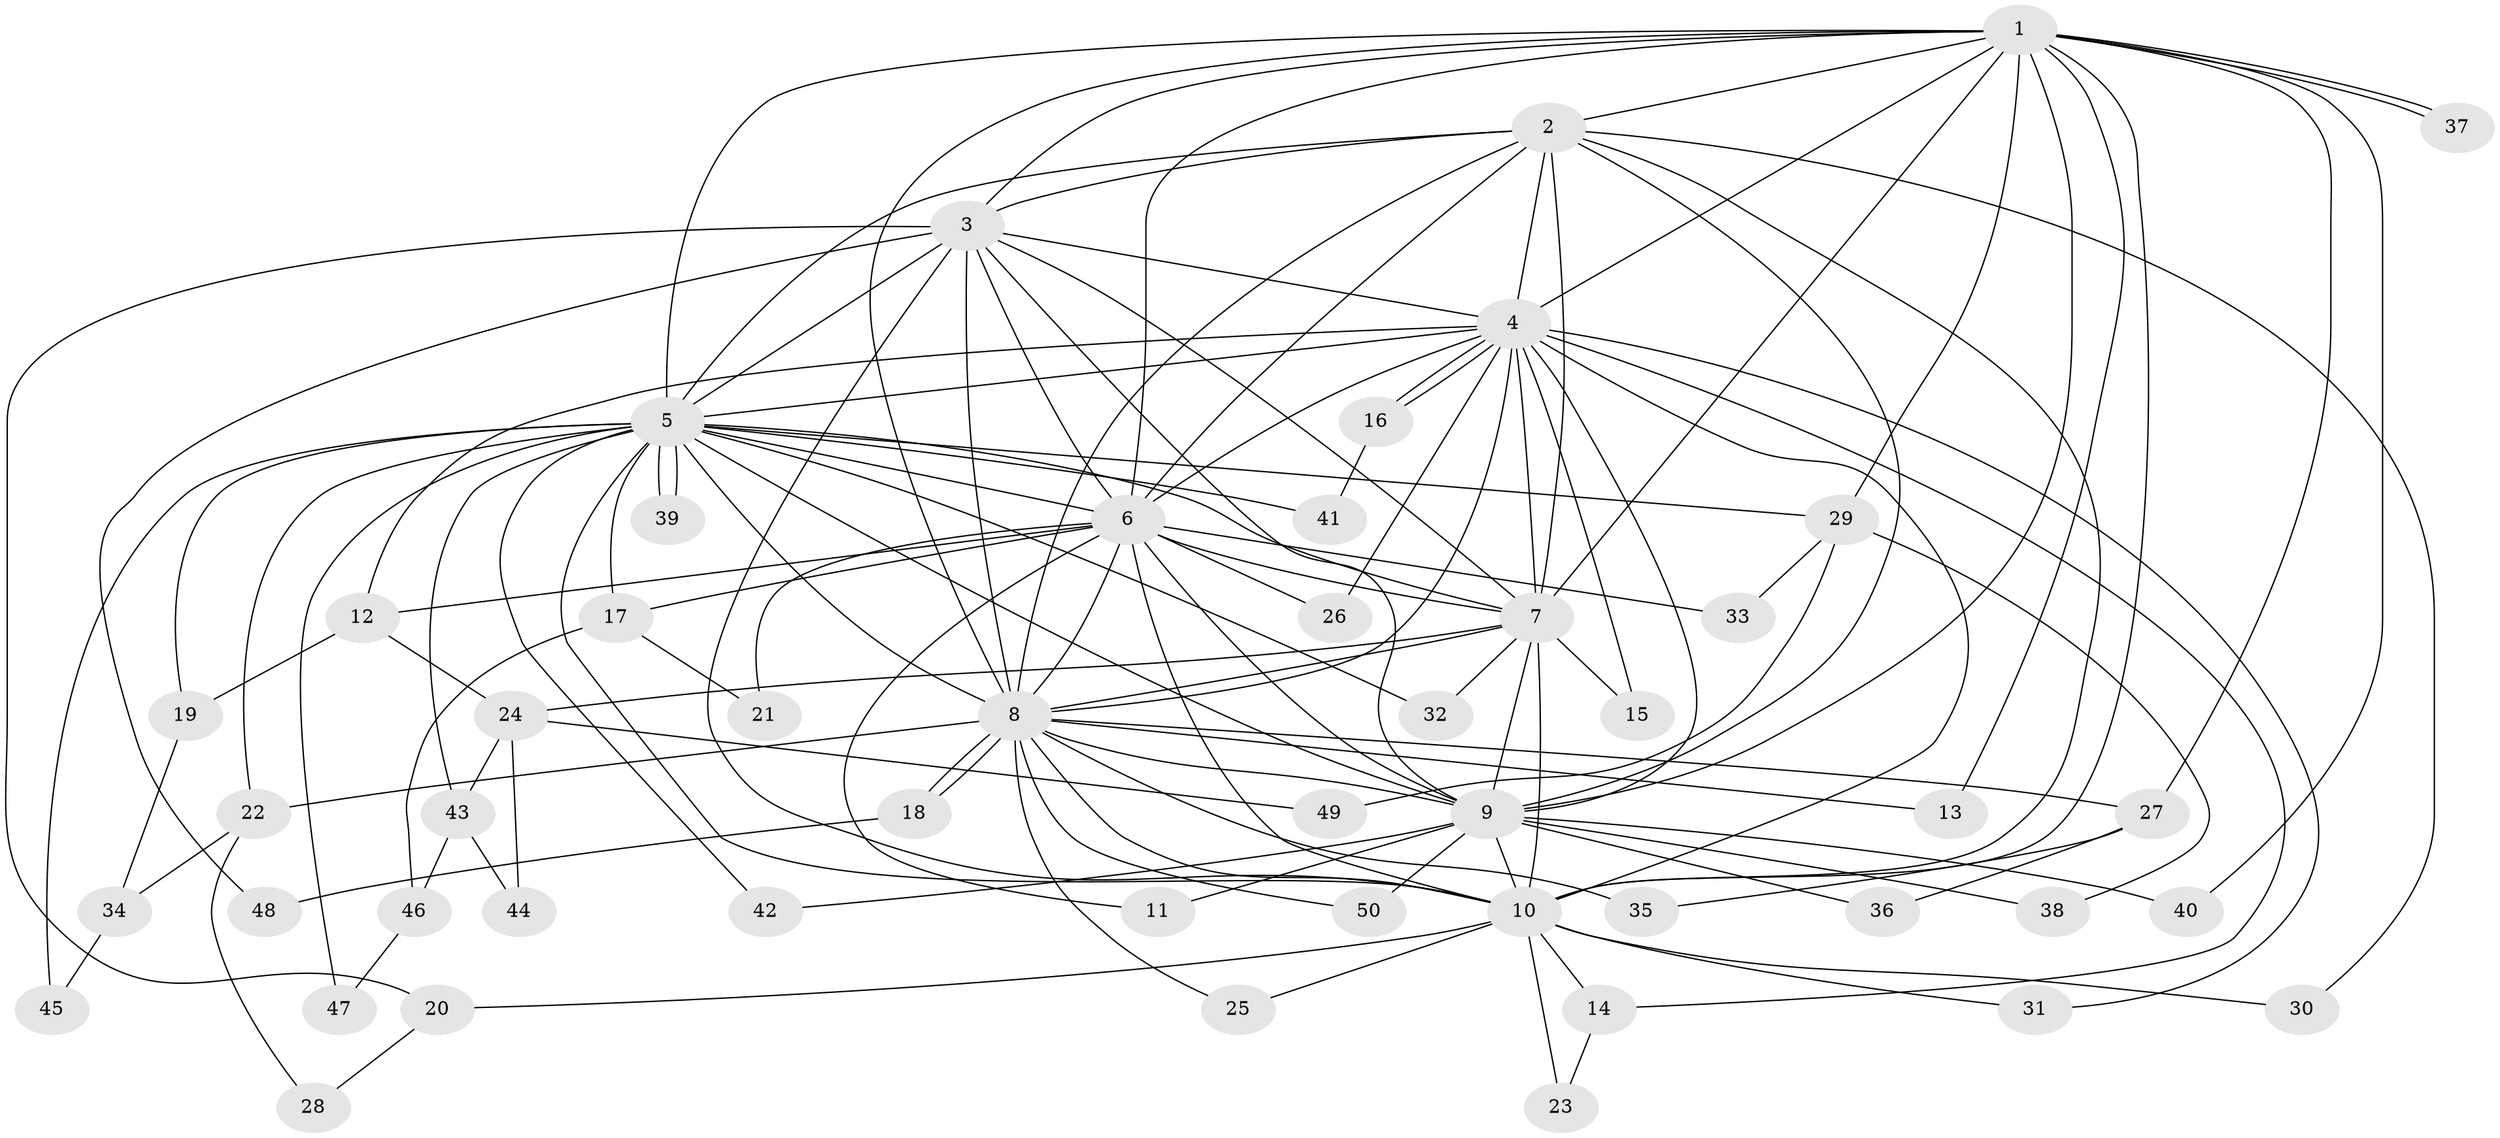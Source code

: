 // Generated by graph-tools (version 1.1) at 2025/01/03/09/25 03:01:20]
// undirected, 50 vertices, 125 edges
graph export_dot {
graph [start="1"]
  node [color=gray90,style=filled];
  1;
  2;
  3;
  4;
  5;
  6;
  7;
  8;
  9;
  10;
  11;
  12;
  13;
  14;
  15;
  16;
  17;
  18;
  19;
  20;
  21;
  22;
  23;
  24;
  25;
  26;
  27;
  28;
  29;
  30;
  31;
  32;
  33;
  34;
  35;
  36;
  37;
  38;
  39;
  40;
  41;
  42;
  43;
  44;
  45;
  46;
  47;
  48;
  49;
  50;
  1 -- 2;
  1 -- 3;
  1 -- 4;
  1 -- 5;
  1 -- 6;
  1 -- 7;
  1 -- 8;
  1 -- 9;
  1 -- 10;
  1 -- 13;
  1 -- 27;
  1 -- 29;
  1 -- 37;
  1 -- 37;
  1 -- 40;
  2 -- 3;
  2 -- 4;
  2 -- 5;
  2 -- 6;
  2 -- 7;
  2 -- 8;
  2 -- 9;
  2 -- 10;
  2 -- 30;
  3 -- 4;
  3 -- 5;
  3 -- 6;
  3 -- 7;
  3 -- 8;
  3 -- 9;
  3 -- 10;
  3 -- 20;
  3 -- 48;
  4 -- 5;
  4 -- 6;
  4 -- 7;
  4 -- 8;
  4 -- 9;
  4 -- 10;
  4 -- 12;
  4 -- 14;
  4 -- 15;
  4 -- 16;
  4 -- 16;
  4 -- 26;
  4 -- 31;
  5 -- 6;
  5 -- 7;
  5 -- 8;
  5 -- 9;
  5 -- 10;
  5 -- 17;
  5 -- 19;
  5 -- 22;
  5 -- 29;
  5 -- 32;
  5 -- 39;
  5 -- 39;
  5 -- 41;
  5 -- 42;
  5 -- 43;
  5 -- 45;
  5 -- 47;
  6 -- 7;
  6 -- 8;
  6 -- 9;
  6 -- 10;
  6 -- 11;
  6 -- 12;
  6 -- 17;
  6 -- 21;
  6 -- 26;
  6 -- 33;
  7 -- 8;
  7 -- 9;
  7 -- 10;
  7 -- 15;
  7 -- 24;
  7 -- 32;
  8 -- 9;
  8 -- 10;
  8 -- 13;
  8 -- 18;
  8 -- 18;
  8 -- 22;
  8 -- 25;
  8 -- 27;
  8 -- 35;
  8 -- 50;
  9 -- 10;
  9 -- 11;
  9 -- 36;
  9 -- 38;
  9 -- 40;
  9 -- 42;
  9 -- 50;
  10 -- 14;
  10 -- 20;
  10 -- 23;
  10 -- 25;
  10 -- 30;
  10 -- 31;
  12 -- 19;
  12 -- 24;
  14 -- 23;
  16 -- 41;
  17 -- 21;
  17 -- 46;
  18 -- 48;
  19 -- 34;
  20 -- 28;
  22 -- 28;
  22 -- 34;
  24 -- 43;
  24 -- 44;
  24 -- 49;
  27 -- 35;
  27 -- 36;
  29 -- 33;
  29 -- 38;
  29 -- 49;
  34 -- 45;
  43 -- 44;
  43 -- 46;
  46 -- 47;
}

